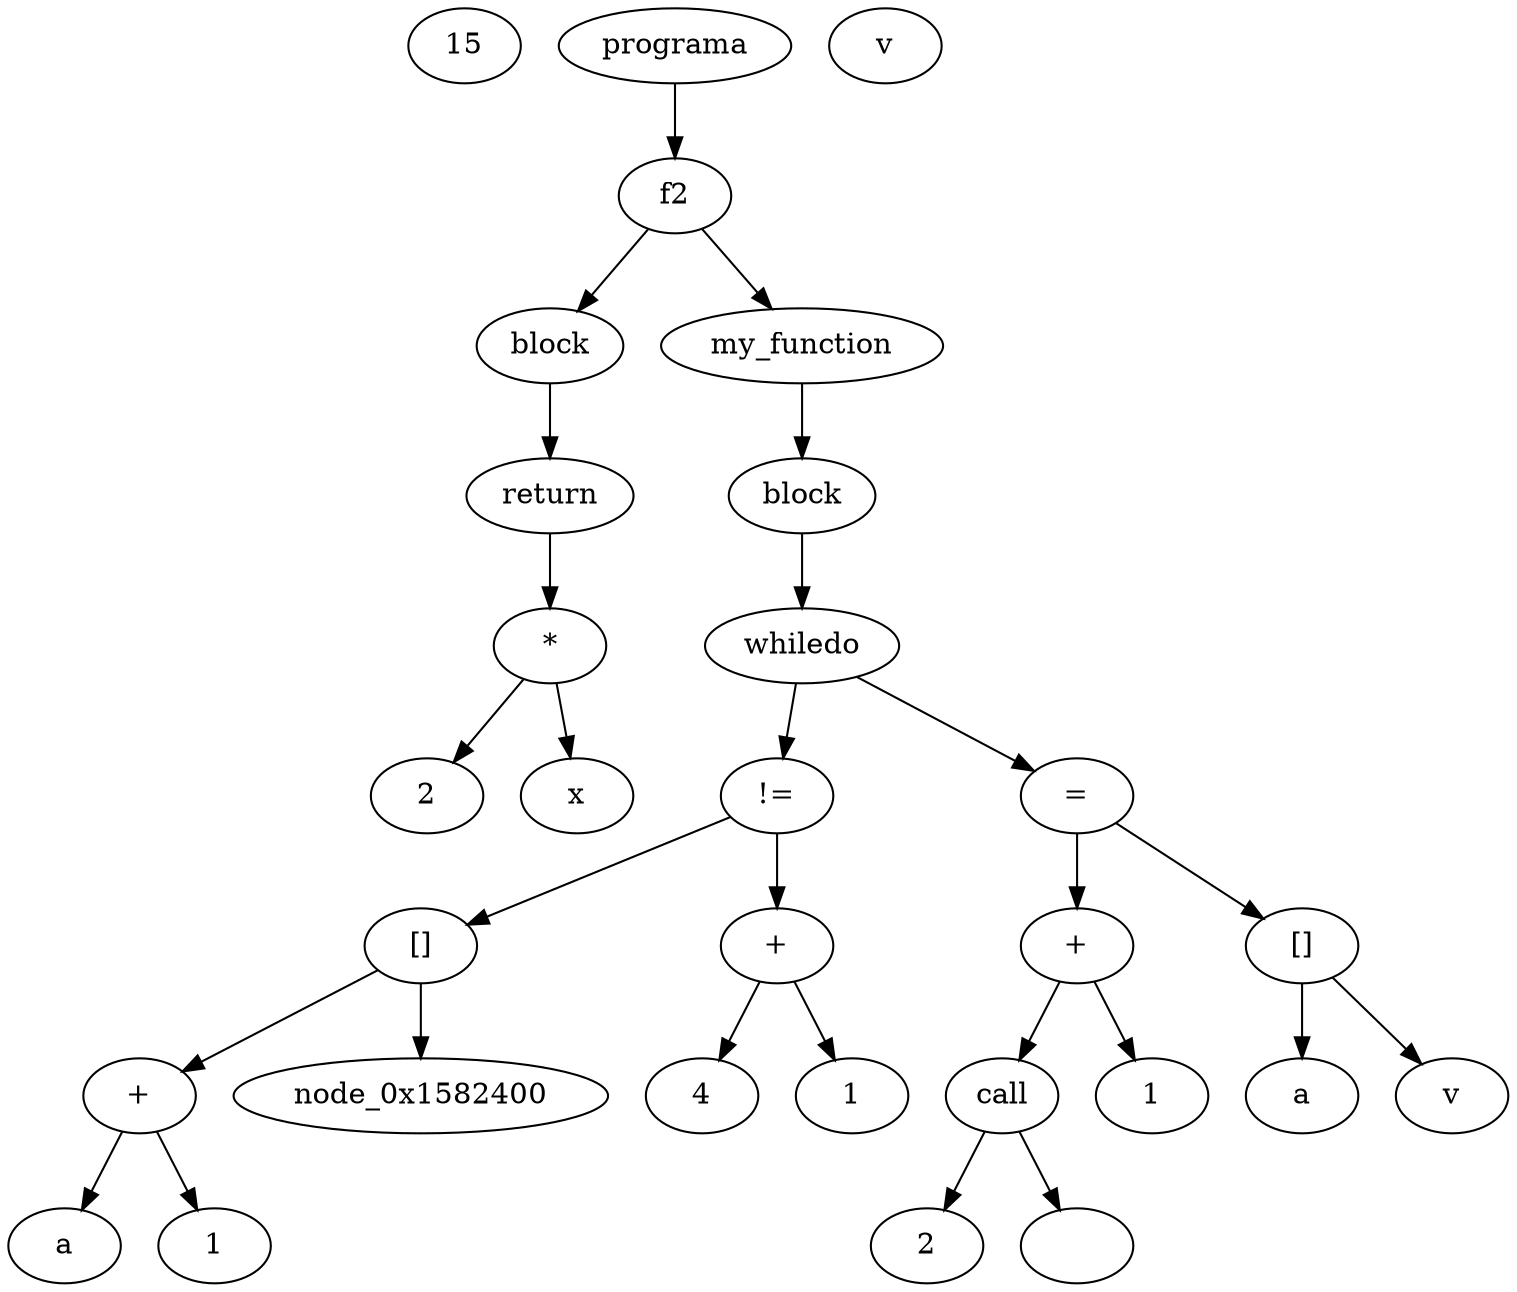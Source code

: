 digraph G {
node_0x158c100 [label="15"]
node_0x159fb90 [label="2"]
node_0x159fc00 [label="x"]
node_0x159fc30 [label="*"]
node_0x159fc30 -> node_0x159fb90
node_0x159fc30 -> node_0x159fc00
node_0x159fc80 [label="return"]
node_0x159fc80 -> node_0x159fc30
node_0x159fcd0 [label="block"]
node_0x159fcd0 -> node_0x159fc80
node_0x159fd20 [label="f2"]
node_0x159fd20 -> node_0x159fcd0
node_0x15a9b10 [label="a"]
node_0x15ae9d0 [label="1"]
node_0x15aea00 [label="+"]
node_0x15aea00 -> node_0x15a9b10
node_0x15aea00 -> node_0x15ae9d0
node_0x15aea50 [label="[]"]
node_0x15aea80 [label="v"]
node_0x15aea50 -> node_0x1582400
node_0x15aea50 -> node_0x15aea00
node_0x15b87d0 [label="4"]
node_0x15b8840 [label="1"]
node_0x15b8870 [label="+"]
node_0x15b8870 -> node_0x15b87d0
node_0x15b8870 -> node_0x15b8840
node_0x15b88c0 [label="!="]
node_0x15b88c0 -> node_0x15aea50
node_0x15b88c0 -> node_0x15b8870
node_0x15bd800 [label="a"]
node_0x15bd8b0 [label="2"]
node_0x15bd8e0 [label="call"]
node_0x15bd910 [label=""]
node_0x15bd8e0 -> node_0x15bd910
node_0x15bd8e0 -> node_0x15bd8b0
node_0x15bd9a0 [label="1"]
node_0x15bd9d0 [label="+"]
node_0x15bd9d0 -> node_0x15bd8e0
node_0x15bd9d0 -> node_0x15bd9a0
node_0x15bda20 [label="="]
node_0x15bda50 [label="[]"]
node_0x15bda80 [label="v"]
node_0x15bda20 -> node_0x15bda50
node_0x15bda20 -> node_0x15bd9d0
node_0x15bda50 -> node_0x15bda80
node_0x15bda50 -> node_0x15bd800
node_0x15bdaf0 [label="whiledo"]
node_0x15bdaf0 -> node_0x15b88c0
node_0x15bdaf0 -> node_0x15bda20
node_0x15bdb40 [label="block"]
node_0x15bdb40 -> node_0x15bdaf0
node_0x15bdb90 [label="my_function"]
node_0x15bdb90 -> node_0x15bdb40
node_0x159fd20 -> node_0x15bdb90
node_0x15bdbe0 [label="programa"]
node_0x15bdbe0 -> node_0x159fd20
}

